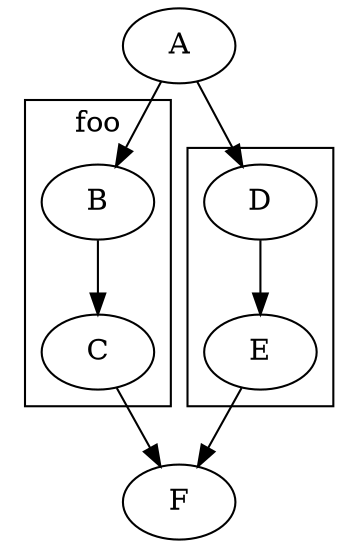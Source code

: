 digraph {
    A;
    F;
    subgraph cluster1 {
        label = foo;
        B;
        C;
    }
    subgraph cluster2 {
        D;
        E;
    }
    A -> B -> C -> F;
    A -> D -> E -> F;
}
